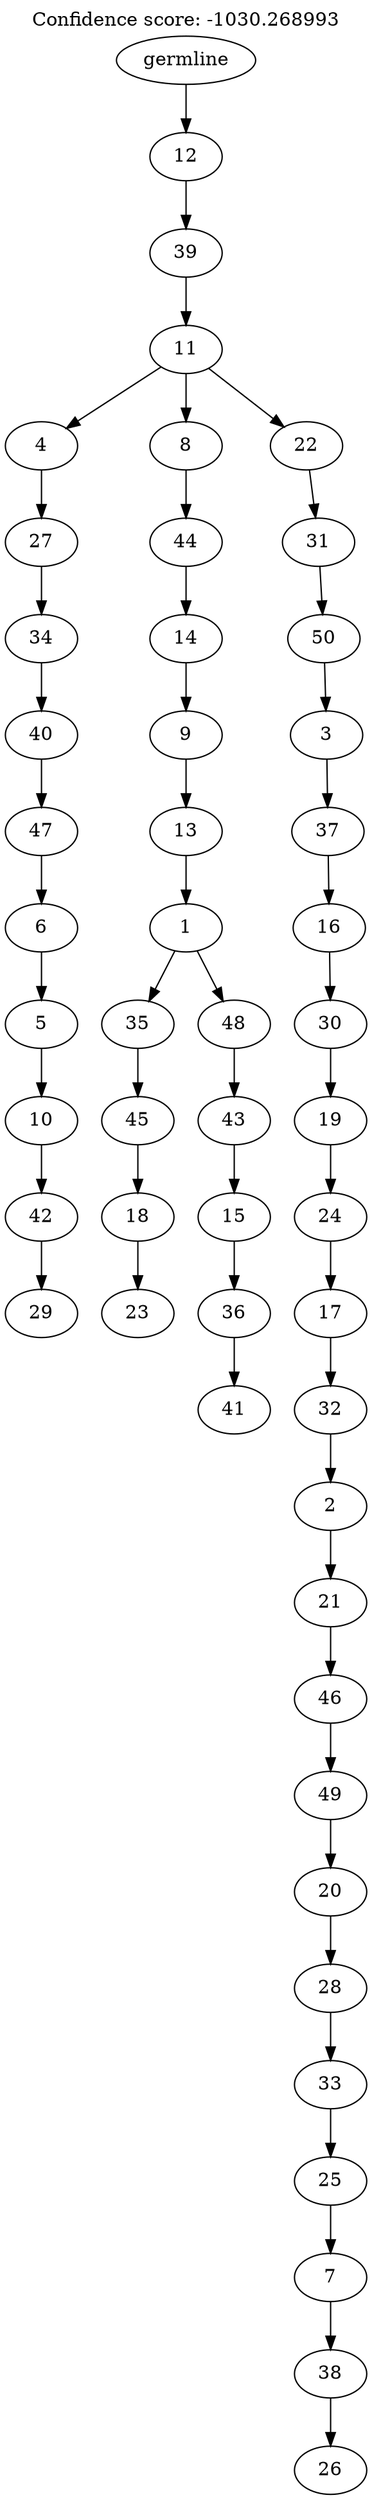 digraph g {
	"49" -> "50";
	"50" [label="29"];
	"48" -> "49";
	"49" [label="42"];
	"47" -> "48";
	"48" [label="10"];
	"46" -> "47";
	"47" [label="5"];
	"45" -> "46";
	"46" [label="6"];
	"44" -> "45";
	"45" [label="47"];
	"43" -> "44";
	"44" [label="40"];
	"42" -> "43";
	"43" [label="34"];
	"41" -> "42";
	"42" [label="27"];
	"39" -> "40";
	"40" [label="23"];
	"38" -> "39";
	"39" [label="18"];
	"37" -> "38";
	"38" [label="45"];
	"35" -> "36";
	"36" [label="41"];
	"34" -> "35";
	"35" [label="36"];
	"33" -> "34";
	"34" [label="15"];
	"32" -> "33";
	"33" [label="43"];
	"31" -> "32";
	"32" [label="48"];
	"31" -> "37";
	"37" [label="35"];
	"30" -> "31";
	"31" [label="1"];
	"29" -> "30";
	"30" [label="13"];
	"28" -> "29";
	"29" [label="9"];
	"27" -> "28";
	"28" [label="14"];
	"26" -> "27";
	"27" [label="44"];
	"24" -> "25";
	"25" [label="26"];
	"23" -> "24";
	"24" [label="38"];
	"22" -> "23";
	"23" [label="7"];
	"21" -> "22";
	"22" [label="25"];
	"20" -> "21";
	"21" [label="33"];
	"19" -> "20";
	"20" [label="28"];
	"18" -> "19";
	"19" [label="20"];
	"17" -> "18";
	"18" [label="49"];
	"16" -> "17";
	"17" [label="46"];
	"15" -> "16";
	"16" [label="21"];
	"14" -> "15";
	"15" [label="2"];
	"13" -> "14";
	"14" [label="32"];
	"12" -> "13";
	"13" [label="17"];
	"11" -> "12";
	"12" [label="24"];
	"10" -> "11";
	"11" [label="19"];
	"9" -> "10";
	"10" [label="30"];
	"8" -> "9";
	"9" [label="16"];
	"7" -> "8";
	"8" [label="37"];
	"6" -> "7";
	"7" [label="3"];
	"5" -> "6";
	"6" [label="50"];
	"4" -> "5";
	"5" [label="31"];
	"3" -> "4";
	"4" [label="22"];
	"3" -> "26";
	"26" [label="8"];
	"3" -> "41";
	"41" [label="4"];
	"2" -> "3";
	"3" [label="11"];
	"1" -> "2";
	"2" [label="39"];
	"0" -> "1";
	"1" [label="12"];
	"0" [label="germline"];
	labelloc="t";
	label="Confidence score: -1030.268993";
}
